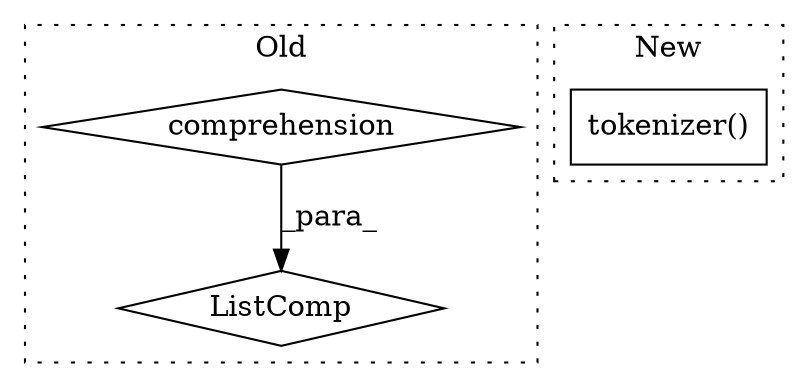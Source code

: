 digraph G {
subgraph cluster0 {
1 [label="ListComp" a="106" s="3057" l="61" shape="diamond"];
3 [label="comprehension" a="45" s="3096" l="3" shape="diamond"];
label = "Old";
style="dotted";
}
subgraph cluster1 {
2 [label="tokenizer()" a="75" s="2731,2754" l="15,265" shape="box"];
label = "New";
style="dotted";
}
3 -> 1 [label="_para_"];
}